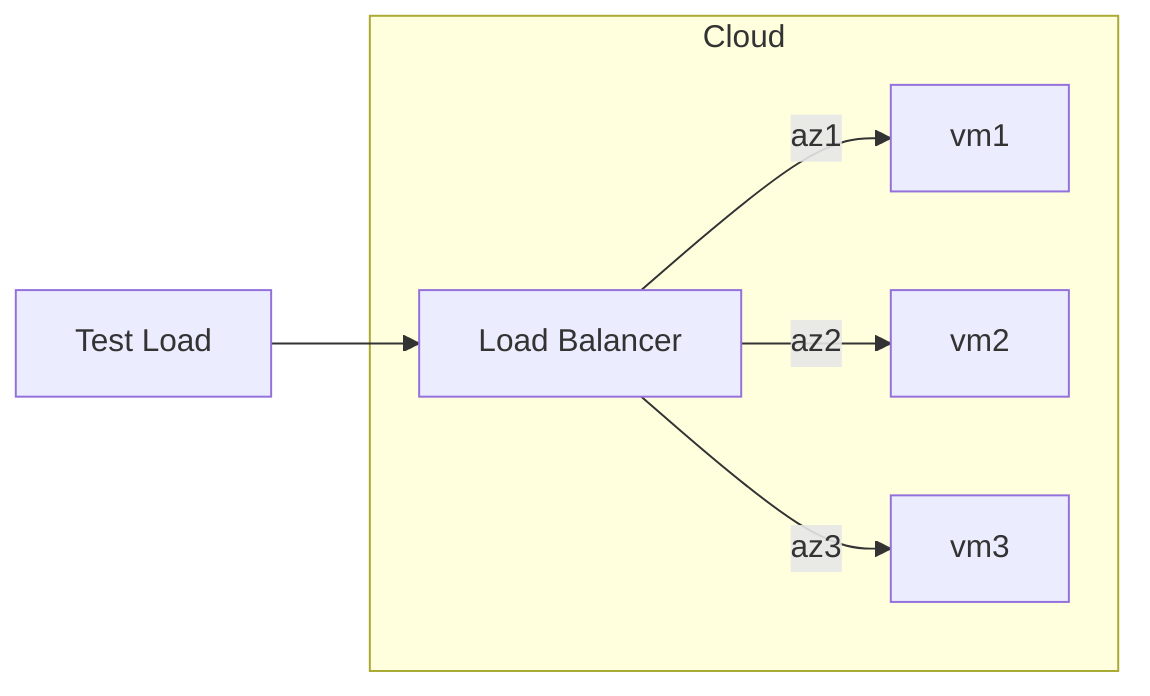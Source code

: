graph LR

  test[Test Load]
  lb[Load Balancer]
  
  subgraph cloud ["Cloud"]
    direction LR
    lb[Load Balancer]
    vm1
    vm2
    vm3
    lb -->|az1| vm1
    lb -->|az2| vm2
    lb -->|az3| vm3
  end
  
  test --> lb